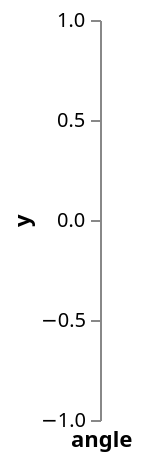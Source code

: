 {"$schema":"https://vega.github.io/schema/vega-lite/v2.json","data":{"values":[]},"mark":"line","encoding":{"x":{"field":"angle","type":"ordinal"},"y":{"field":"y","type":"quantitative","scale":{"domain":[-1,1]}}}}